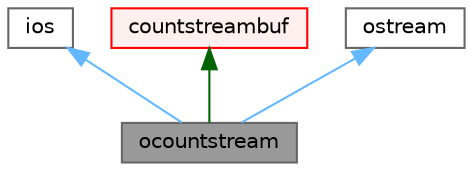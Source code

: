 digraph "ocountstream"
{
 // LATEX_PDF_SIZE
  bgcolor="transparent";
  edge [fontname=Helvetica,fontsize=10,labelfontname=Helvetica,labelfontsize=10];
  node [fontname=Helvetica,fontsize=10,shape=box,height=0.2,width=0.4];
  Node1 [id="Node000001",label="ocountstream",height=0.2,width=0.4,color="gray40", fillcolor="grey60", style="filled", fontcolor="black",tooltip=" "];
  Node2 -> Node1 [id="edge1_Node000001_Node000002",dir="back",color="steelblue1",style="solid",tooltip=" "];
  Node2 [id="Node000002",label="ios",height=0.2,width=0.4,color="gray40", fillcolor="white", style="filled",tooltip=" "];
  Node3 -> Node1 [id="edge2_Node000001_Node000003",dir="back",color="darkgreen",style="solid",tooltip=" "];
  Node3 [id="Node000003",label="countstreambuf",height=0.2,width=0.4,color="red", fillcolor="#FFF0F0", style="filled",URL="$classFoam_1_1countstreambuf.html",tooltip=" "];
  Node5 -> Node1 [id="edge3_Node000001_Node000005",dir="back",color="steelblue1",style="solid",tooltip=" "];
  Node5 [id="Node000005",label="ostream",height=0.2,width=0.4,color="gray40", fillcolor="white", style="filled",tooltip=" "];
}
